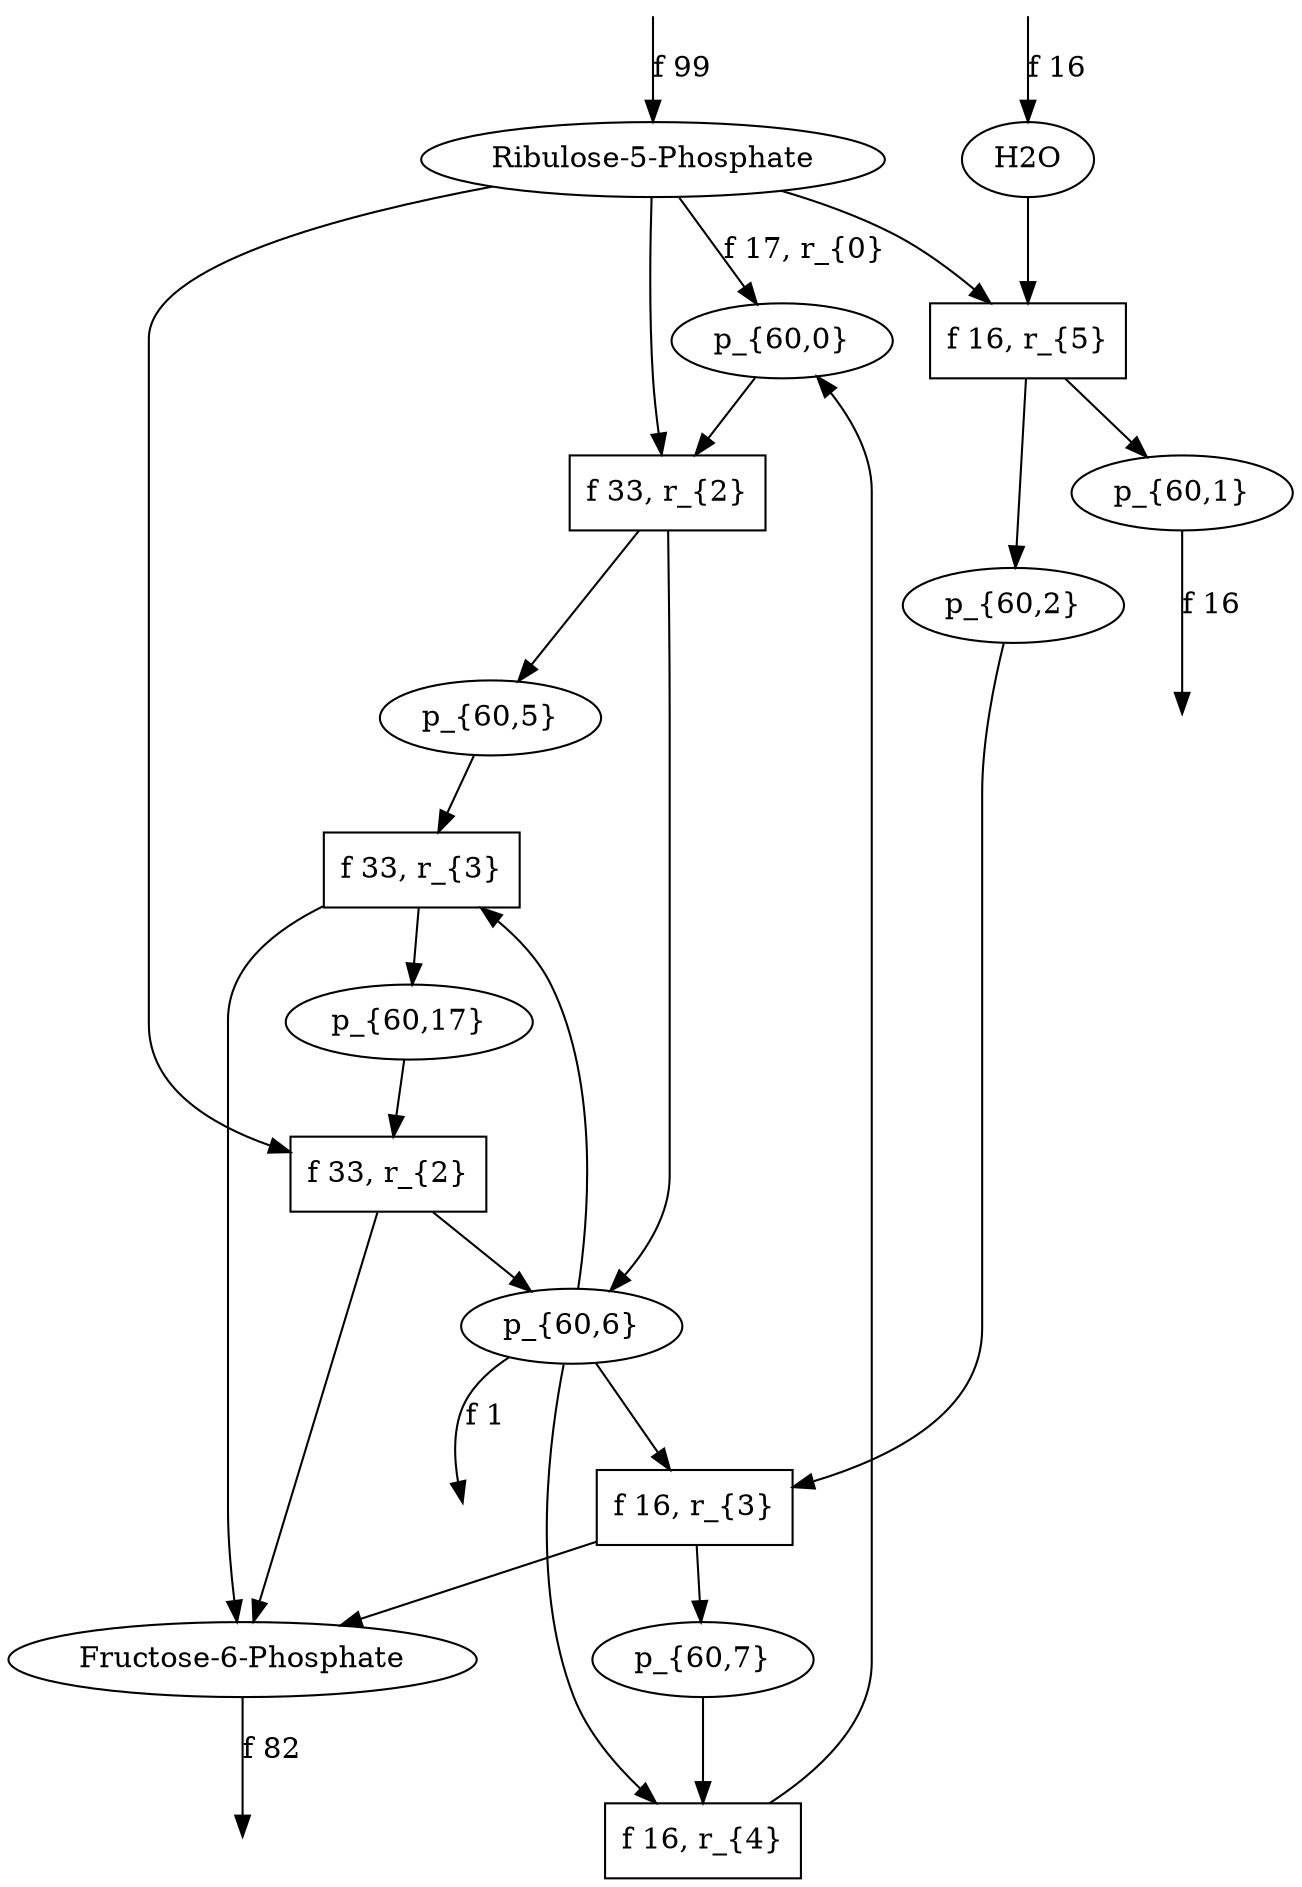 digraph g {
// id = 0, graphName = Ribulose-5-Phosphate
"0-0" [ shape=ellipse label="Ribulose-5-Phosphate" image="out/004_g_0_11311100.svg" ];
// id = 1, graphName = H2O
"1-0" [ shape=ellipse label="H2O" image="out/052_g_1_11311100.svg" ];
// id = 2, graphName = p_{60,0}
"2-0" [ shape=ellipse label="p_{60,0}" image="out/170_g_7062_11311100.svg" ];
// id = 4, graphName = p_{60,1}
"4-0" [ shape=ellipse label="p_{60,1}" image="out/172_g_7064_11311100.svg" ];
// id = 5, graphName = p_{60,2}
"5-0" [ shape=ellipse label="p_{60,2}" image="out/174_g_7065_11311100.svg" ];
// id = 7, graphName = p_{60,3}
// id = 9, graphName = p_{60,4}
// id = 10, graphName = p_{60,5}
"10-0" [ shape=ellipse label="p_{60,5}" image="out/176_g_7071_11311100.svg" ];
// id = 12, graphName = p_{60,6}
"12-0" [ shape=ellipse label="p_{60,6}" image="out/178_g_7075_11311100.svg" ];
// id = 14, graphName = p_{60,7}
"14-0" [ shape=ellipse label="p_{60,7}" image="out/180_g_7078_11311100.svg" ];
// id = 15, graphName = p_{60,8}
// id = 17, graphName = p_{60,9}
// id = 20, graphName = p_{60,10}
// id = 23, graphName = p_{60,11}
// id = 25, graphName = p_{60,12}
// id = 27, graphName = p_{60,13}
// id = 36, graphName = p_{60,14}
// id = 38, graphName = p_{60,15}
// id = 51, graphName = p_{60,16}
// id = 52, graphName = p_{60,17}
"52-0" [ shape=ellipse label="p_{60,17}" image="out/182_g_7177_11311100.svg" ];
// id = 57, graphName = p_{60,18}
// id = 62, graphName = Fructose-6-Phosphate
"62-0" [ shape=ellipse label="Fructose-6-Phosphate" image="out/012_g_2_11311100.svg" ];
// id = 77, graphName = p_{60,19}
// id = 80, graphName = p_{60,20}
// id = 82, graphName = p_{60,21}
// id = 85, graphName = p_{60,22}
// id = 87, graphName = p_{60,23}
// id = 89, graphName = p_{60,24}
// id = 91, graphName = p_{60,25}
// id = 93, graphName = p_{60,26}
// id = 98, graphName = p_{60,27}
// id = 107, graphName = p_{60,28}
// id = 109, graphName = p_{60,29}
// id = 186, graphName = p_{60,30}
// id = 228, graphName = p_{60,31}
// id = 230, graphName = p_{60,32}
// id = 232, graphName = p_{60,33}
// id = 234, graphName = p_{60,34}
// id = 236, graphName = p_{60,35}
// id = 238, graphName = p_{60,36}
// id = 240, graphName = p_{60,37}
// id = 242, graphName = p_{60,38}
// id = 244, graphName = p_{60,39}
// id = 246, graphName = p_{60,40}
// id = 248, graphName = p_{60,41}
// id = 250, graphName = p_{60,42}
// id = 280, graphName = p_{60,43}
// id = 301, graphName = p_{60,44}
// id = 303, graphName = p_{60,45}
// id = 6{ 'Ribulose-5-Phosphate' 'H2O' }, 'Phophohydrolase', { 'p_{60,1}' 'p_{60,2}' }
"6-0" [ shape=box label="f 16, r_{5}" ];
// id = 13{ 'Ribulose-5-Phosphate' 'p_{60,0}' }, 'Transketolase', { 'p_{60,5}' 'p_{60,6}' }
"13-0" [ shape=box label="f 33, r_{2}" ];
// id = 63{ 'p_{60,5}' 'p_{60,6}' }, 'Transaldolase', { 'Fructose-6-Phosphate' 'p_{60,17}' }
"63-0" [ shape=box label="f 33, r_{3}" ];
// id = 68{ 'p_{60,2}' 'p_{60,6}' }, 'Transaldolase', { 'Fructose-6-Phosphate' 'p_{60,7}' }
"68-0" [ shape=box label="f 16, r_{3}" ];
// id = 84{ 'p_{60,6}' 'p_{60,7}' }, 'Aldolase', { 'p_{60,0}' }
"84-0" [ shape=box label="f 16, r_{4}" ];
// id = 159{ 'Ribulose-5-Phosphate' 'p_{60,17}' }, 'Transketolase', { 'Fructose-6-Phosphate' 'p_{60,6}' }
"159-0" [ shape=box label="f 33, r_{2}" ];
// id = 3{ 'Ribulose-5-Phosphate' }, 'Aldose-Ketose <-', { 'p_{60,0}' }
"0-0" -> "2-0" [ label="f 17, r_{0}" ];
// id = 6{ 'Ribulose-5-Phosphate' 'H2O' }, 'Phophohydrolase', { 'p_{60,1}' 'p_{60,2}' }
"0-0" -> "6-0" [ ];
"1-0" -> "6-0" [ ];
"6-0" -> "4-0" [ ];
"6-0" -> "5-0" [ ];
// id = 8{ 'p_{60,2}' }, 'Aldose-Ketose <-', { 'p_{60,3}' }
// id = 11{ 'p_{60,0}' 'p_{60,2}' }, 'Transketolase', { 'p_{60,4}' 'p_{60,5}' }
// id = 13{ 'Ribulose-5-Phosphate' 'p_{60,0}' }, 'Transketolase', { 'p_{60,5}' 'p_{60,6}' }
"0-0" -> "13-0" [ ];
"2-0" -> "13-0" [ ];
"13-0" -> "10-0" [ ];
"13-0" -> "12-0" [ ];
// id = 16{ 'p_{60,0}' 'p_{60,2}' }, 'Transaldolase', { 'p_{60,7}' 'p_{60,8}' }
// id = 18{ 'Ribulose-5-Phosphate' 'p_{60,0}' }, 'Transaldolase', { 'p_{60,8}' 'p_{60,9}' }
// id = 19{ 'H2O' 'p_{60,0}' }, 'Phophohydrolase', { 'p_{60,1}' 'p_{60,3}' }
// id = 21{ 'p_{60,5}' }, 'Aldose-Ketose <-', { 'p_{60,10}' }
// id = 22{ 'p_{60,7}' }, 'Aldose-Ketose <-', { 'p_{60,7}' }
// id = 24{ 'p_{60,8}' }, 'Aldose-Ketose <-', { 'p_{60,11}' }
// id = 26{ 'p_{60,3}' 'p_{60,5}' }, 'Transketolase', { 'p_{60,0}' 'p_{60,12}' }
// id = 28{ 'p_{60,3}' 'p_{60,8}' }, 'Transketolase', { 'p_{60,12}' 'p_{60,13}' }
// id = 29{ 'p_{60,2}' 'p_{60,3}' }, 'Transketolase', { 'p_{60,4}' 'p_{60,12}' }
// id = 30{ 'Ribulose-5-Phosphate' 'p_{60,3}' }, 'Transketolase', { 'p_{60,6}' 'p_{60,12}' }
// id = 31{ 'p_{60,4}' 'p_{60,5}' }, 'Transketolase', { 'p_{60,0}' 'p_{60,2}' }
// id = 32{ 'p_{60,4}' 'p_{60,8}' }, 'Transketolase', { 'p_{60,2}' 'p_{60,13}' }
// id = 33{ 'p_{60,2}' 'p_{60,4}' }, 'Transketolase', { 'p_{60,2}' 'p_{60,4}' }
// id = 34{ 'Ribulose-5-Phosphate' 'p_{60,4}' }, 'Transketolase', { 'p_{60,2}' 'p_{60,6}' }
// id = 35{ 'p_{60,5}' 'p_{60,6}' }, 'Transketolase', { 'Ribulose-5-Phosphate' 'p_{60,0}' }
// id = 37{ 'p_{60,5}' 'p_{60,7}' }, 'Transketolase', { 'p_{60,0}' 'p_{60,14}' }
// id = 39{ 'p_{60,5}' 'p_{60,9}' }, 'Transketolase', { 'p_{60,0}' 'p_{60,15}' }
// id = 40{ 'p_{60,0}' 'p_{60,5}' }, 'Transketolase', { 'p_{60,0}' 'p_{60,5}' }
// id = 41{ 'p_{60,6}' 'p_{60,8}' }, 'Transketolase', { 'Ribulose-5-Phosphate' 'p_{60,13}' }
// id = 42{ 'p_{60,2}' 'p_{60,6}' }, 'Transketolase', { 'Ribulose-5-Phosphate' 'p_{60,4}' }
// id = 43{ 'Ribulose-5-Phosphate' 'p_{60,6}' }, 'Transketolase', { 'Ribulose-5-Phosphate' 'p_{60,6}' }
// id = 44{ 'p_{60,7}' 'p_{60,8}' }, 'Transketolase', { 'p_{60,13}' 'p_{60,14}' }
// id = 45{ 'p_{60,2}' 'p_{60,7}' }, 'Transketolase', { 'p_{60,4}' 'p_{60,14}' }
// id = 46{ 'Ribulose-5-Phosphate' 'p_{60,7}' }, 'Transketolase', { 'p_{60,6}' 'p_{60,14}' }
// id = 47{ 'p_{60,8}' 'p_{60,9}' }, 'Transketolase', { 'p_{60,13}' 'p_{60,15}' }
// id = 48{ 'p_{60,0}' 'p_{60,8}' }, 'Transketolase', { 'p_{60,5}' 'p_{60,13}' }
// id = 49{ 'p_{60,2}' 'p_{60,9}' }, 'Transketolase', { 'p_{60,4}' 'p_{60,15}' }
// id = 50{ 'Ribulose-5-Phosphate' 'p_{60,9}' }, 'Transketolase', { 'p_{60,6}' 'p_{60,15}' }
// id = 53{ 'p_{60,3}' 'p_{60,5}' }, 'Transaldolase', { 'p_{60,16}' 'p_{60,17}' }
// id = 54{ 'p_{60,3}' 'p_{60,8}' }, 'Transaldolase', { 'p_{60,0}' 'p_{60,16}' }
// id = 55{ 'p_{60,2}' 'p_{60,3}' }, 'Transaldolase', { 'p_{60,7}' 'p_{60,16}' }
// id = 56{ 'Ribulose-5-Phosphate' 'p_{60,3}' }, 'Transaldolase', { 'p_{60,9}' 'p_{60,16}' }
// id = 58{ 'p_{60,4}' 'p_{60,5}' }, 'Transaldolase', { 'p_{60,17}' 'p_{60,18}' }
// id = 59{ 'p_{60,4}' 'p_{60,8}' }, 'Transaldolase', { 'p_{60,0}' 'p_{60,18}' }
// id = 60{ 'p_{60,2}' 'p_{60,4}' }, 'Transaldolase', { 'p_{60,7}' 'p_{60,18}' }
// id = 61{ 'Ribulose-5-Phosphate' 'p_{60,4}' }, 'Transaldolase', { 'p_{60,9}' 'p_{60,18}' }
// id = 63{ 'p_{60,5}' 'p_{60,6}' }, 'Transaldolase', { 'Fructose-6-Phosphate' 'p_{60,17}' }
"10-0" -> "63-0" [ ];
"12-0" -> "63-0" [ ];
"63-0" -> "52-0" [ ];
"63-0" -> "62-0" [ ];
// id = 64{ 'p_{60,5}' 'p_{60,7}' }, 'Transaldolase', { 'p_{60,2}' 'p_{60,17}' }
// id = 65{ 'p_{60,5}' 'p_{60,9}' }, 'Transaldolase', { 'Ribulose-5-Phosphate' 'p_{60,17}' }
// id = 66{ 'p_{60,0}' 'p_{60,5}' }, 'Transaldolase', { 'p_{60,8}' 'p_{60,17}' }
// id = 67{ 'p_{60,6}' 'p_{60,8}' }, 'Transaldolase', { 'Fructose-6-Phosphate' 'p_{60,0}' }
// id = 68{ 'p_{60,2}' 'p_{60,6}' }, 'Transaldolase', { 'Fructose-6-Phosphate' 'p_{60,7}' }
"5-0" -> "68-0" [ ];
"12-0" -> "68-0" [ ];
"68-0" -> "14-0" [ ];
"68-0" -> "62-0" [ ];
// id = 69{ 'Ribulose-5-Phosphate' 'p_{60,6}' }, 'Transaldolase', { 'Fructose-6-Phosphate' 'p_{60,9}' }
// id = 70{ 'p_{60,7}' 'p_{60,8}' }, 'Transaldolase', { 'p_{60,0}' 'p_{60,2}' }
// id = 71{ 'p_{60,2}' 'p_{60,7}' }, 'Transaldolase', { 'p_{60,2}' 'p_{60,7}' }
// id = 72{ 'Ribulose-5-Phosphate' 'p_{60,7}' }, 'Transaldolase', { 'p_{60,2}' 'p_{60,9}' }
// id = 73{ 'p_{60,8}' 'p_{60,9}' }, 'Transaldolase', { 'Ribulose-5-Phosphate' 'p_{60,0}' }
// id = 74{ 'p_{60,0}' 'p_{60,8}' }, 'Transaldolase', { 'p_{60,0}' 'p_{60,8}' }
// id = 75{ 'p_{60,2}' 'p_{60,9}' }, 'Transaldolase', { 'Ribulose-5-Phosphate' 'p_{60,7}' }
// id = 76{ 'Ribulose-5-Phosphate' 'p_{60,9}' }, 'Transaldolase', { 'Ribulose-5-Phosphate' 'p_{60,9}' }
// id = 78{ 'p_{60,3}' 'p_{60,7}' }, 'Aldolase', { 'p_{60,19}' }
// id = 79{ 'p_{60,4}' 'p_{60,7}' }, 'Aldolase', { 'p_{60,3}' }
// id = 81{ 'p_{60,2}' 'p_{60,4}' }, 'Aldolase', { 'p_{60,20}' }
// id = 83{ 'Ribulose-5-Phosphate' 'p_{60,4}' }, 'Aldolase', { 'p_{60,21}' }
// id = 84{ 'p_{60,6}' 'p_{60,7}' }, 'Aldolase', { 'p_{60,0}' }
"12-0" -> "84-0" [ ];
"14-0" -> "84-0" [ ];
"84-0" -> "2-0" [ ];
// id = 86{ 'p_{60,2}' 'p_{60,6}' }, 'Aldolase', { 'p_{60,22}' }
// id = 88{ 'Ribulose-5-Phosphate' 'p_{60,6}' }, 'Aldolase', { 'p_{60,23}' }
// id = 90{ 'p_{60,7}' 'p_{60,7}' }, 'Aldolase', { 'p_{60,24}' }
// id = 92{ 'p_{60,2}' 'p_{60,7}' }, 'Aldolase', { 'p_{60,25}' }
// id = 94{ 'Ribulose-5-Phosphate' 'p_{60,7}' }, 'Aldolase', { 'p_{60,26}' }
// id = 95{ 'p_{60,7}' 'p_{60,9}' }, 'Aldolase', { 'p_{60,17}' }
// id = 96{ 'p_{60,0}' 'p_{60,7}' }, 'Aldolase', { 'p_{60,10}' }
// id = 97{ 'p_{60,2}' 'p_{60,9}' }, 'Aldolase', { 'p_{60,26}' }
// id = 99{ 'Ribulose-5-Phosphate' 'p_{60,9}' }, 'Aldolase', { 'p_{60,27}' }
// id = 100{ 'H2O' 'p_{60,5}' }, 'Phophohydrolase', { 'p_{60,1}' 'p_{60,12}' }
// id = 101{ 'H2O' 'p_{60,6}' }, 'Phophohydrolase', { 'p_{60,1}' 'p_{60,4}' }
// id = 102{ 'H2O' 'p_{60,8}' }, 'Phophohydrolase', { 'p_{60,1}' 'p_{60,16}' }
// id = 103{ 'H2O' 'p_{60,9}' }, 'Phophohydrolase', { 'p_{60,1}' 'p_{60,7}' }
// id = 104{ 'p_{60,12}' }, 'Aldose-Ketose <-', { 'p_{60,19}' }
// id = 105{ 'p_{60,14}' }, 'Aldose-Ketose <-', { 'p_{60,24}' }
// id = 106{ 'p_{60,15}' }, 'Aldose-Ketose <-', { 'p_{60,17}' }
// id = 108{ 'p_{60,16}' }, 'Aldose-Ketose <-', { 'p_{60,28}' }
// id = 110{ 'p_{60,18}' }, 'Aldose-Ketose <-', { 'p_{60,29}' }
// id = 111{ 'Fructose-6-Phosphate' }, 'Aldose-Ketose <-', { 'p_{60,13}' }
// id = 112{ 'p_{60,12}' 'p_{60,13}' }, 'Transketolase', { 'p_{60,3}' 'p_{60,8}' }
// id = 113{ 'p_{60,12}' 'p_{60,17}' }, 'Transketolase', { 'Fructose-6-Phosphate' 'p_{60,3}' }
// id = 114{ 'p_{60,12}' 'p_{60,24}' }, 'Transketolase', { 'p_{60,3}' 'p_{60,18}' }
// id = 115{ 'p_{60,7}' 'p_{60,12}' }, 'Transketolase', { 'p_{60,3}' 'p_{60,14}' }
// id = 116{ 'p_{60,9}' 'p_{60,12}' }, 'Transketolase', { 'p_{60,3}' 'p_{60,15}' }
// id = 117{ 'p_{60,0}' 'p_{60,12}' }, 'Transketolase', { 'p_{60,3}' 'p_{60,5}' }
// id = 118{ 'p_{60,3}' 'p_{60,12}' }, 'Transketolase', { 'p_{60,3}' 'p_{60,12}' }
// id = 119{ 'p_{60,4}' 'p_{60,12}' }, 'Transketolase', { 'p_{60,2}' 'p_{60,3}' }
// id = 120{ 'p_{60,6}' 'p_{60,12}' }, 'Transketolase', { 'Ribulose-5-Phosphate' 'p_{60,3}' }
// id = 121{ 'p_{60,13}' 'p_{60,14}' }, 'Transketolase', { 'p_{60,7}' 'p_{60,8}' }
// id = 122{ 'p_{60,13}' 'p_{60,15}' }, 'Transketolase', { 'p_{60,8}' 'p_{60,9}' }
// id = 123{ 'p_{60,13}' 'p_{60,16}' }, 'Transketolase', { 'p_{60,8}' 'p_{60,29}' }
// id = 124{ 'p_{60,13}' 'p_{60,18}' }, 'Transketolase', { 'p_{60,8}' 'p_{60,24}' }
// id = 125{ 'Fructose-6-Phosphate' 'p_{60,13}' }, 'Transketolase', { 'p_{60,8}' 'p_{60,17}' }
// id = 126{ 'p_{60,8}' 'p_{60,13}' }, 'Transketolase', { 'p_{60,8}' 'p_{60,13}' }
// id = 127{ 'p_{60,2}' 'p_{60,13}' }, 'Transketolase', { 'p_{60,4}' 'p_{60,8}' }
// id = 128{ 'p_{60,5}' 'p_{60,13}' }, 'Transketolase', { 'p_{60,0}' 'p_{60,8}' }
// id = 129{ 'Ribulose-5-Phosphate' 'p_{60,13}' }, 'Transketolase', { 'p_{60,6}' 'p_{60,8}' }
// id = 130{ 'p_{60,14}' 'p_{60,17}' }, 'Transketolase', { 'Fructose-6-Phosphate' 'p_{60,7}' }
// id = 131{ 'p_{60,14}' 'p_{60,24}' }, 'Transketolase', { 'p_{60,7}' 'p_{60,18}' }
// id = 132{ 'p_{60,7}' 'p_{60,14}' }, 'Transketolase', { 'p_{60,7}' 'p_{60,14}' }
// id = 133{ 'p_{60,9}' 'p_{60,14}' }, 'Transketolase', { 'p_{60,7}' 'p_{60,15}' }
// id = 134{ 'p_{60,0}' 'p_{60,14}' }, 'Transketolase', { 'p_{60,5}' 'p_{60,7}' }
// id = 135{ 'p_{60,3}' 'p_{60,14}' }, 'Transketolase', { 'p_{60,7}' 'p_{60,12}' }
// id = 136{ 'p_{60,4}' 'p_{60,14}' }, 'Transketolase', { 'p_{60,2}' 'p_{60,7}' }
// id = 137{ 'p_{60,6}' 'p_{60,14}' }, 'Transketolase', { 'Ribulose-5-Phosphate' 'p_{60,7}' }
// id = 138{ 'p_{60,15}' 'p_{60,17}' }, 'Transketolase', { 'Fructose-6-Phosphate' 'p_{60,9}' }
// id = 139{ 'p_{60,15}' 'p_{60,24}' }, 'Transketolase', { 'p_{60,9}' 'p_{60,18}' }
// id = 140{ 'p_{60,7}' 'p_{60,15}' }, 'Transketolase', { 'p_{60,9}' 'p_{60,14}' }
// id = 141{ 'p_{60,9}' 'p_{60,15}' }, 'Transketolase', { 'p_{60,9}' 'p_{60,15}' }
// id = 142{ 'p_{60,0}' 'p_{60,15}' }, 'Transketolase', { 'p_{60,5}' 'p_{60,9}' }
// id = 143{ 'p_{60,3}' 'p_{60,15}' }, 'Transketolase', { 'p_{60,9}' 'p_{60,12}' }
// id = 144{ 'p_{60,4}' 'p_{60,15}' }, 'Transketolase', { 'p_{60,2}' 'p_{60,9}' }
// id = 145{ 'p_{60,6}' 'p_{60,15}' }, 'Transketolase', { 'Ribulose-5-Phosphate' 'p_{60,9}' }
// id = 146{ 'p_{60,16}' 'p_{60,17}' }, 'Transketolase', { 'Fructose-6-Phosphate' 'p_{60,29}' }
// id = 147{ 'p_{60,16}' 'p_{60,24}' }, 'Transketolase', { 'p_{60,18}' 'p_{60,29}' }
// id = 148{ 'p_{60,7}' 'p_{60,16}' }, 'Transketolase', { 'p_{60,14}' 'p_{60,29}' }
// id = 149{ 'p_{60,9}' 'p_{60,16}' }, 'Transketolase', { 'p_{60,15}' 'p_{60,29}' }
// id = 150{ 'p_{60,0}' 'p_{60,16}' }, 'Transketolase', { 'p_{60,5}' 'p_{60,29}' }
// id = 151{ 'p_{60,3}' 'p_{60,16}' }, 'Transketolase', { 'p_{60,12}' 'p_{60,29}' }
// id = 152{ 'p_{60,4}' 'p_{60,16}' }, 'Transketolase', { 'p_{60,2}' 'p_{60,29}' }
// id = 153{ 'p_{60,6}' 'p_{60,16}' }, 'Transketolase', { 'Ribulose-5-Phosphate' 'p_{60,29}' }
// id = 154{ 'p_{60,17}' 'p_{60,18}' }, 'Transketolase', { 'Fructose-6-Phosphate' 'p_{60,24}' }
// id = 155{ 'Fructose-6-Phosphate' 'p_{60,17}' }, 'Transketolase', { 'Fructose-6-Phosphate' 'p_{60,17}' }
// id = 156{ 'p_{60,8}' 'p_{60,17}' }, 'Transketolase', { 'Fructose-6-Phosphate' 'p_{60,13}' }
// id = 157{ 'p_{60,2}' 'p_{60,17}' }, 'Transketolase', { 'Fructose-6-Phosphate' 'p_{60,4}' }
// id = 158{ 'p_{60,5}' 'p_{60,17}' }, 'Transketolase', { 'Fructose-6-Phosphate' 'p_{60,0}' }
// id = 159{ 'Ribulose-5-Phosphate' 'p_{60,17}' }, 'Transketolase', { 'Fructose-6-Phosphate' 'p_{60,6}' }
"0-0" -> "159-0" [ ];
"52-0" -> "159-0" [ ];
"159-0" -> "12-0" [ ];
"159-0" -> "62-0" [ ];
// id = 160{ 'p_{60,18}' 'p_{60,24}' }, 'Transketolase', { 'p_{60,18}' 'p_{60,24}' }
// id = 161{ 'p_{60,7}' 'p_{60,18}' }, 'Transketolase', { 'p_{60,14}' 'p_{60,24}' }
// id = 162{ 'p_{60,9}' 'p_{60,18}' }, 'Transketolase', { 'p_{60,15}' 'p_{60,24}' }
// id = 163{ 'p_{60,0}' 'p_{60,18}' }, 'Transketolase', { 'p_{60,5}' 'p_{60,24}' }
// id = 164{ 'p_{60,3}' 'p_{60,18}' }, 'Transketolase', { 'p_{60,12}' 'p_{60,24}' }
// id = 165{ 'p_{60,4}' 'p_{60,18}' }, 'Transketolase', { 'p_{60,2}' 'p_{60,24}' }
// id = 166{ 'p_{60,6}' 'p_{60,18}' }, 'Transketolase', { 'Ribulose-5-Phosphate' 'p_{60,24}' }
// id = 167{ 'Fructose-6-Phosphate' 'p_{60,24}' }, 'Transketolase', { 'p_{60,17}' 'p_{60,18}' }
// id = 168{ 'p_{60,8}' 'p_{60,24}' }, 'Transketolase', { 'p_{60,13}' 'p_{60,18}' }
// id = 169{ 'p_{60,2}' 'p_{60,24}' }, 'Transketolase', { 'p_{60,4}' 'p_{60,18}' }
// id = 170{ 'p_{60,5}' 'p_{60,24}' }, 'Transketolase', { 'p_{60,0}' 'p_{60,18}' }
// id = 171{ 'Ribulose-5-Phosphate' 'p_{60,24}' }, 'Transketolase', { 'p_{60,6}' 'p_{60,18}' }
// id = 172{ 'Fructose-6-Phosphate' 'p_{60,7}' }, 'Transketolase', { 'p_{60,14}' 'p_{60,17}' }
// id = 173{ 'Fructose-6-Phosphate' 'p_{60,9}' }, 'Transketolase', { 'p_{60,15}' 'p_{60,17}' }
// id = 174{ 'Fructose-6-Phosphate' 'p_{60,0}' }, 'Transketolase', { 'p_{60,5}' 'p_{60,17}' }
// id = 175{ 'Fructose-6-Phosphate' 'p_{60,3}' }, 'Transketolase', { 'p_{60,12}' 'p_{60,17}' }
// id = 176{ 'Fructose-6-Phosphate' 'p_{60,4}' }, 'Transketolase', { 'p_{60,2}' 'p_{60,17}' }
// id = 177{ 'Fructose-6-Phosphate' 'p_{60,6}' }, 'Transketolase', { 'Ribulose-5-Phosphate' 'p_{60,17}' }
// id = 178{ 'p_{60,12}' 'p_{60,17}' }, 'Transaldolase', { 'p_{60,5}' 'p_{60,24}' }
// id = 179{ 'p_{60,12}' 'p_{60,24}' }, 'Transaldolase', { 'p_{60,12}' 'p_{60,24}' }
// id = 180{ 'p_{60,7}' 'p_{60,12}' }, 'Transaldolase', { 'p_{60,2}' 'p_{60,24}' }
// id = 181{ 'p_{60,9}' 'p_{60,12}' }, 'Transaldolase', { 'Ribulose-5-Phosphate' 'p_{60,24}' }
// id = 182{ 'p_{60,0}' 'p_{60,12}' }, 'Transaldolase', { 'p_{60,8}' 'p_{60,24}' }
// id = 183{ 'p_{60,3}' 'p_{60,12}' }, 'Transaldolase', { 'p_{60,16}' 'p_{60,24}' }
// id = 184{ 'p_{60,4}' 'p_{60,12}' }, 'Transaldolase', { 'p_{60,18}' 'p_{60,24}' }
// id = 185{ 'p_{60,6}' 'p_{60,12}' }, 'Transaldolase', { 'Fructose-6-Phosphate' 'p_{60,24}' }
// id = 187{ 'p_{60,14}' 'p_{60,17}' }, 'Transaldolase', { 'p_{60,5}' 'p_{60,30}' }
// id = 188{ 'p_{60,14}' 'p_{60,24}' }, 'Transaldolase', { 'p_{60,12}' 'p_{60,30}' }
// id = 189{ 'p_{60,7}' 'p_{60,14}' }, 'Transaldolase', { 'p_{60,2}' 'p_{60,30}' }
// id = 190{ 'p_{60,9}' 'p_{60,14}' }, 'Transaldolase', { 'Ribulose-5-Phosphate' 'p_{60,30}' }
// id = 191{ 'p_{60,0}' 'p_{60,14}' }, 'Transaldolase', { 'p_{60,8}' 'p_{60,30}' }
// id = 192{ 'p_{60,3}' 'p_{60,14}' }, 'Transaldolase', { 'p_{60,16}' 'p_{60,30}' }
// id = 193{ 'p_{60,4}' 'p_{60,14}' }, 'Transaldolase', { 'p_{60,18}' 'p_{60,30}' }
// id = 194{ 'p_{60,6}' 'p_{60,14}' }, 'Transaldolase', { 'Fructose-6-Phosphate' 'p_{60,30}' }
// id = 195{ 'p_{60,16}' 'p_{60,17}' }, 'Transaldolase', { 'p_{60,3}' 'p_{60,5}' }
// id = 196{ 'p_{60,16}' 'p_{60,24}' }, 'Transaldolase', { 'p_{60,3}' 'p_{60,12}' }
// id = 197{ 'p_{60,7}' 'p_{60,16}' }, 'Transaldolase', { 'p_{60,2}' 'p_{60,3}' }
// id = 198{ 'p_{60,9}' 'p_{60,16}' }, 'Transaldolase', { 'Ribulose-5-Phosphate' 'p_{60,3}' }
// id = 199{ 'p_{60,0}' 'p_{60,16}' }, 'Transaldolase', { 'p_{60,3}' 'p_{60,8}' }
// id = 200{ 'p_{60,3}' 'p_{60,16}' }, 'Transaldolase', { 'p_{60,3}' 'p_{60,16}' }
// id = 201{ 'p_{60,4}' 'p_{60,16}' }, 'Transaldolase', { 'p_{60,3}' 'p_{60,18}' }
// id = 202{ 'p_{60,6}' 'p_{60,16}' }, 'Transaldolase', { 'Fructose-6-Phosphate' 'p_{60,3}' }
// id = 203{ 'p_{60,17}' 'p_{60,18}' }, 'Transaldolase', { 'p_{60,4}' 'p_{60,5}' }
// id = 204{ 'Fructose-6-Phosphate' 'p_{60,17}' }, 'Transaldolase', { 'p_{60,5}' 'p_{60,6}' }
// id = 205{ 'p_{60,8}' 'p_{60,17}' }, 'Transaldolase', { 'p_{60,0}' 'p_{60,5}' }
// id = 206{ 'p_{60,2}' 'p_{60,17}' }, 'Transaldolase', { 'p_{60,5}' 'p_{60,7}' }
// id = 207{ 'p_{60,5}' 'p_{60,17}' }, 'Transaldolase', { 'p_{60,5}' 'p_{60,17}' }
// id = 208{ 'Ribulose-5-Phosphate' 'p_{60,17}' }, 'Transaldolase', { 'p_{60,5}' 'p_{60,9}' }
// id = 209{ 'p_{60,18}' 'p_{60,24}' }, 'Transaldolase', { 'p_{60,4}' 'p_{60,12}' }
// id = 210{ 'p_{60,7}' 'p_{60,18}' }, 'Transaldolase', { 'p_{60,2}' 'p_{60,4}' }
// id = 211{ 'p_{60,9}' 'p_{60,18}' }, 'Transaldolase', { 'Ribulose-5-Phosphate' 'p_{60,4}' }
// id = 212{ 'p_{60,0}' 'p_{60,18}' }, 'Transaldolase', { 'p_{60,4}' 'p_{60,8}' }
// id = 213{ 'p_{60,3}' 'p_{60,18}' }, 'Transaldolase', { 'p_{60,4}' 'p_{60,16}' }
// id = 214{ 'p_{60,4}' 'p_{60,18}' }, 'Transaldolase', { 'p_{60,4}' 'p_{60,18}' }
// id = 215{ 'p_{60,6}' 'p_{60,18}' }, 'Transaldolase', { 'Fructose-6-Phosphate' 'p_{60,4}' }
// id = 216{ 'Fructose-6-Phosphate' 'p_{60,24}' }, 'Transaldolase', { 'p_{60,6}' 'p_{60,12}' }
// id = 217{ 'p_{60,8}' 'p_{60,24}' }, 'Transaldolase', { 'p_{60,0}' 'p_{60,12}' }
// id = 218{ 'p_{60,2}' 'p_{60,24}' }, 'Transaldolase', { 'p_{60,7}' 'p_{60,12}' }
// id = 219{ 'p_{60,5}' 'p_{60,24}' }, 'Transaldolase', { 'p_{60,12}' 'p_{60,17}' }
// id = 220{ 'Ribulose-5-Phosphate' 'p_{60,24}' }, 'Transaldolase', { 'p_{60,9}' 'p_{60,12}' }
// id = 221{ 'Fructose-6-Phosphate' 'p_{60,7}' }, 'Transaldolase', { 'p_{60,2}' 'p_{60,6}' }
// id = 222{ 'Fructose-6-Phosphate' 'p_{60,9}' }, 'Transaldolase', { 'Ribulose-5-Phosphate' 'p_{60,6}' }
// id = 223{ 'Fructose-6-Phosphate' 'p_{60,0}' }, 'Transaldolase', { 'p_{60,6}' 'p_{60,8}' }
// id = 224{ 'Fructose-6-Phosphate' 'p_{60,3}' }, 'Transaldolase', { 'p_{60,6}' 'p_{60,16}' }
// id = 225{ 'Fructose-6-Phosphate' 'p_{60,4}' }, 'Transaldolase', { 'p_{60,6}' 'p_{60,18}' }
// id = 226{ 'Fructose-6-Phosphate' 'p_{60,6}' }, 'Transaldolase', { 'Fructose-6-Phosphate' 'p_{60,6}' }
// id = 227{ 'p_{60,7}' 'p_{60,13}' }, 'Aldolase', { 'p_{60,11}' }
// id = 229{ 'p_{60,14}' 'p_{60,17}' }, 'Aldolase', { 'p_{60,31}' }
// id = 231{ 'p_{60,14}' 'p_{60,24}' }, 'Aldolase', { 'p_{60,32}' }
// id = 233{ 'p_{60,7}' 'p_{60,14}' }, 'Aldolase', { 'p_{60,33}' }
// id = 235{ 'p_{60,9}' 'p_{60,14}' }, 'Aldolase', { 'p_{60,34}' }
// id = 237{ 'p_{60,4}' 'p_{60,14}' }, 'Aldolase', { 'p_{60,35}' }
// id = 239{ 'p_{60,6}' 'p_{60,14}' }, 'Aldolase', { 'p_{60,36}' }
// id = 241{ 'p_{60,15}' 'p_{60,17}' }, 'Aldolase', { 'p_{60,37}' }
// id = 243{ 'p_{60,15}' 'p_{60,24}' }, 'Aldolase', { 'p_{60,38}' }
// id = 245{ 'p_{60,7}' 'p_{60,15}' }, 'Aldolase', { 'p_{60,39}' }
// id = 247{ 'p_{60,9}' 'p_{60,15}' }, 'Aldolase', { 'p_{60,40}' }
// id = 249{ 'p_{60,4}' 'p_{60,15}' }, 'Aldolase', { 'p_{60,41}' }
// id = 251{ 'p_{60,6}' 'p_{60,15}' }, 'Aldolase', { 'p_{60,42}' }
// id = 252{ 'p_{60,7}' 'p_{60,17}' }, 'Aldolase', { 'p_{60,13}' }
// id = 253{ 'p_{60,7}' 'p_{60,18}' }, 'Aldolase', { 'p_{60,20}' }
// id = 254{ 'p_{60,9}' 'p_{60,18}' }, 'Aldolase', { 'p_{60,21}' }
// id = 255{ 'p_{60,7}' 'p_{60,24}' }, 'Aldolase', { 'p_{60,29}' }
// id = 256{ 'Fructose-6-Phosphate' 'p_{60,7}' }, 'Aldolase', { 'p_{60,22}' }
// id = 257{ 'Fructose-6-Phosphate' 'p_{60,9}' }, 'Aldolase', { 'p_{60,23}' }
// id = 258{ 'H2O' 'p_{60,10}' }, 'Phophohydrolase', { 'p_{60,1}' 'p_{60,19}' }
// id = 259{ 'H2O' 'p_{60,11}' }, 'Phophohydrolase', { 'p_{60,1}' 'p_{60,28}' }
// id = 260{ 'H2O' 'p_{60,13}' }, 'Phophohydrolase', { 'p_{60,1}' 'p_{60,29}' }
// id = 261{ 'H2O' 'p_{60,15}' }, 'Phophohydrolase', { 'p_{60,1}' 'p_{60,14}' }
// id = 262{ 'H2O' 'p_{60,17}' }, 'Phophohydrolase', { 'p_{60,1}' 'p_{60,24}' }
// id = 263{ 'H2O' 'p_{60,21}' }, 'Phophohydrolase', { 'p_{60,1}' 'p_{60,20}' }
// id = 264{ 'H2O' 'p_{60,22}' }, 'Phophohydrolase', { 'p_{60,1}' 'p_{60,20}' }
// id = 265{ 'H2O' 'p_{60,23}' }, 'Phophohydrolase', { 'p_{60,1}' 'p_{60,22}' }
// id = 266{ 'H2O' 'p_{60,23}' }, 'Phophohydrolase', { 'p_{60,1}' 'p_{60,21}' }
// id = 267{ 'H2O' 'p_{60,26}' }, 'Phophohydrolase', { 'p_{60,1}' 'p_{60,25}' }
// id = 268{ 'H2O' 'p_{60,27}' }, 'Phophohydrolase', { 'p_{60,1}' 'p_{60,26}' }
// id = 269{ 'H2O' 'Fructose-6-Phosphate' }, 'Phophohydrolase', { 'p_{60,1}' 'p_{60,18}' }
// id = 270{ 'p_{60,14}' 'p_{60,29}' }, 'Transketolase', { 'p_{60,7}' 'p_{60,16}' }
// id = 271{ 'p_{60,15}' 'p_{60,29}' }, 'Transketolase', { 'p_{60,9}' 'p_{60,16}' }
// id = 272{ 'p_{60,16}' 'p_{60,29}' }, 'Transketolase', { 'p_{60,16}' 'p_{60,29}' }
// id = 273{ 'p_{60,18}' 'p_{60,29}' }, 'Transketolase', { 'p_{60,16}' 'p_{60,24}' }
// id = 274{ 'p_{60,2}' 'p_{60,29}' }, 'Transketolase', { 'p_{60,4}' 'p_{60,16}' }
// id = 275{ 'p_{60,5}' 'p_{60,29}' }, 'Transketolase', { 'p_{60,0}' 'p_{60,16}' }
// id = 276{ 'p_{60,8}' 'p_{60,29}' }, 'Transketolase', { 'p_{60,13}' 'p_{60,16}' }
// id = 277{ 'p_{60,12}' 'p_{60,29}' }, 'Transketolase', { 'p_{60,3}' 'p_{60,16}' }
// id = 278{ 'Fructose-6-Phosphate' 'p_{60,29}' }, 'Transketolase', { 'p_{60,16}' 'p_{60,17}' }
// id = 279{ 'Ribulose-5-Phosphate' 'p_{60,29}' }, 'Transketolase', { 'p_{60,6}' 'p_{60,16}' }
// id = 281{ 'p_{60,14}' 'p_{60,30}' }, 'Transketolase', { 'p_{60,7}' 'p_{60,43}' }
// id = 282{ 'p_{60,15}' 'p_{60,30}' }, 'Transketolase', { 'p_{60,9}' 'p_{60,43}' }
// id = 283{ 'p_{60,16}' 'p_{60,30}' }, 'Transketolase', { 'p_{60,29}' 'p_{60,43}' }
// id = 284{ 'p_{60,18}' 'p_{60,30}' }, 'Transketolase', { 'p_{60,24}' 'p_{60,43}' }
// id = 285{ 'p_{60,2}' 'p_{60,30}' }, 'Transketolase', { 'p_{60,4}' 'p_{60,43}' }
// id = 286{ 'p_{60,5}' 'p_{60,30}' }, 'Transketolase', { 'p_{60,0}' 'p_{60,43}' }
// id = 287{ 'p_{60,8}' 'p_{60,30}' }, 'Transketolase', { 'p_{60,13}' 'p_{60,43}' }
// id = 288{ 'p_{60,12}' 'p_{60,30}' }, 'Transketolase', { 'p_{60,3}' 'p_{60,43}' }
// id = 289{ 'Fructose-6-Phosphate' 'p_{60,30}' }, 'Transketolase', { 'p_{60,17}' 'p_{60,43}' }
// id = 290{ 'Ribulose-5-Phosphate' 'p_{60,30}' }, 'Transketolase', { 'p_{60,6}' 'p_{60,43}' }
// id = 291{ 'p_{60,14}' 'p_{60,30}' }, 'Transaldolase', { 'p_{60,14}' 'p_{60,30}' }
// id = 292{ 'p_{60,16}' 'p_{60,30}' }, 'Transaldolase', { 'p_{60,3}' 'p_{60,14}' }
// id = 293{ 'p_{60,18}' 'p_{60,30}' }, 'Transaldolase', { 'p_{60,4}' 'p_{60,14}' }
// id = 294{ 'p_{60,2}' 'p_{60,30}' }, 'Transaldolase', { 'p_{60,7}' 'p_{60,14}' }
// id = 295{ 'p_{60,5}' 'p_{60,30}' }, 'Transaldolase', { 'p_{60,14}' 'p_{60,17}' }
// id = 296{ 'p_{60,8}' 'p_{60,30}' }, 'Transaldolase', { 'p_{60,0}' 'p_{60,14}' }
// id = 297{ 'p_{60,12}' 'p_{60,30}' }, 'Transaldolase', { 'p_{60,14}' 'p_{60,24}' }
// id = 298{ 'Fructose-6-Phosphate' 'p_{60,30}' }, 'Transaldolase', { 'p_{60,6}' 'p_{60,14}' }
// id = 299{ 'Ribulose-5-Phosphate' 'p_{60,30}' }, 'Transaldolase', { 'p_{60,9}' 'p_{60,14}' }
// id = 300{ 'p_{60,7}' 'p_{60,29}' }, 'Aldolase', { 'p_{60,28}' }
// id = 302{ 'p_{60,14}' 'p_{60,30}' }, 'Aldolase', { 'p_{60,44}' }
// id = 304{ 'p_{60,15}' 'p_{60,30}' }, 'Aldolase', { 'p_{60,45}' }
// id = 305{ 'p_{60,18}' 'p_{60,30}' }, 'Aldolase', { 'p_{60,35}' }
// id = 306{ 'p_{60,2}' 'p_{60,30}' }, 'Aldolase', { 'p_{60,33}' }
// id = 307{ 'p_{60,5}' 'p_{60,30}' }, 'Aldolase', { 'p_{60,31}' }
// id = 308{ 'p_{60,7}' 'p_{60,30}' }, 'Aldolase', { 'p_{60,4}' }
// id = 309{ 'p_{60,12}' 'p_{60,30}' }, 'Aldolase', { 'p_{60,32}' }
// id = 310{ 'Fructose-6-Phosphate' 'p_{60,30}' }, 'Aldolase', { 'p_{60,36}' }
// id = 311{ 'Ribulose-5-Phosphate' 'p_{60,30}' }, 'Aldolase', { 'p_{60,34}' }
// id = 312{ 'H2O' 'p_{60,31}' }, 'Phophohydrolase', { 'p_{60,1}' 'p_{60,32}' }
// id = 313{ 'H2O' 'p_{60,34}' }, 'Phophohydrolase', { 'p_{60,1}' 'p_{60,33}' }
// id = 314{ 'H2O' 'p_{60,36}' }, 'Phophohydrolase', { 'p_{60,1}' 'p_{60,35}' }
// id = 315{ 'H2O' 'p_{60,37}' }, 'Phophohydrolase', { 'p_{60,1}' 'p_{60,38}' }
// id = 316{ 'H2O' 'p_{60,37}' }, 'Phophohydrolase', { 'p_{60,1}' 'p_{60,31}' }
// id = 317{ 'H2O' 'p_{60,38}' }, 'Phophohydrolase', { 'p_{60,1}' 'p_{60,32}' }
// id = 318{ 'H2O' 'p_{60,39}' }, 'Phophohydrolase', { 'p_{60,1}' 'p_{60,33}' }
// id = 319{ 'H2O' 'p_{60,40}' }, 'Phophohydrolase', { 'p_{60,1}' 'p_{60,39}' }
// id = 320{ 'H2O' 'p_{60,40}' }, 'Phophohydrolase', { 'p_{60,1}' 'p_{60,34}' }
// id = 321{ 'H2O' 'p_{60,41}' }, 'Phophohydrolase', { 'p_{60,1}' 'p_{60,35}' }
// id = 322{ 'H2O' 'p_{60,42}' }, 'Phophohydrolase', { 'p_{60,1}' 'p_{60,41}' }
// id = 323{ 'H2O' 'p_{60,42}' }, 'Phophohydrolase', { 'p_{60,1}' 'p_{60,36}' }
// id = 324{ 'p_{60,43}' }, 'Aldose-Ketose <-', { 'p_{60,4}' }
// id = 325{ 'p_{60,3}' 'p_{60,43}' }, 'Transketolase', { 'p_{60,12}' 'p_{60,30}' }
// id = 326{ 'p_{60,4}' 'p_{60,43}' }, 'Transketolase', { 'p_{60,2}' 'p_{60,30}' }
// id = 327{ 'p_{60,6}' 'p_{60,43}' }, 'Transketolase', { 'Ribulose-5-Phosphate' 'p_{60,30}' }
// id = 328{ 'p_{60,7}' 'p_{60,43}' }, 'Transketolase', { 'p_{60,14}' 'p_{60,30}' }
// id = 329{ 'p_{60,9}' 'p_{60,43}' }, 'Transketolase', { 'p_{60,15}' 'p_{60,30}' }
// id = 330{ 'p_{60,13}' 'p_{60,43}' }, 'Transketolase', { 'p_{60,8}' 'p_{60,30}' }
// id = 331{ 'p_{60,17}' 'p_{60,43}' }, 'Transketolase', { 'Fructose-6-Phosphate' 'p_{60,30}' }
// id = 332{ 'p_{60,24}' 'p_{60,43}' }, 'Transketolase', { 'p_{60,18}' 'p_{60,30}' }
// id = 333{ 'p_{60,29}' 'p_{60,43}' }, 'Transketolase', { 'p_{60,16}' 'p_{60,30}' }
// id = 334{ 'p_{60,30}' 'p_{60,43}' }, 'Transketolase', { 'p_{60,30}' 'p_{60,43}' }
// id = 335{ 'p_{60,0}' 'p_{60,43}' }, 'Transketolase', { 'p_{60,5}' 'p_{60,30}' }
// id = 336{ 'p_{60,3}' 'p_{60,43}' }, 'Aldolase', { 'p_{60,16}' }
// id = 337{ 'p_{60,4}' 'p_{60,43}' }, 'Aldolase', { 'p_{60,18}' }
// id = 338{ 'p_{60,6}' 'p_{60,43}' }, 'Aldolase', { 'Fructose-6-Phosphate' }
// id = 339{ 'p_{60,7}' 'p_{60,43}' }, 'Aldolase', { 'p_{60,2}' }
// id = 340{ 'p_{60,9}' 'p_{60,43}' }, 'Aldolase', { 'Ribulose-5-Phosphate' }
// id = 341{ 'p_{60,17}' 'p_{60,43}' }, 'Aldolase', { 'p_{60,5}' }
// id = 342{ 'p_{60,24}' 'p_{60,43}' }, 'Aldolase', { 'p_{60,12}' }
// id = 343{ 'p_{60,30}' 'p_{60,43}' }, 'Aldolase', { 'p_{60,14}' }
// id = 344{ 'p_{60,0}' 'p_{60,43}' }, 'Aldolase', { 'p_{60,8}' }
// id = 345{ 'H2O' 'p_{60,45}' }, 'Phophohydrolase', { 'p_{60,1}' 'p_{60,44}' }
// inFlow/outFlow, id = 0-0, graphName = Ribulose-5-Phosphate, inFlow = 99, outFlow = 0
"0-0-IOFlow" [ shape=point style=invis label="" ];
"0-0-IOFlow" -> "0-0" [ label="f 99" ];
// inFlow/outFlow, id = 1-0, graphName = H2O, inFlow = 16, outFlow = 0
"1-0-IOFlow" [ shape=point style=invis label="" ];
"1-0-IOFlow" -> "1-0" [ label="f 16" ];
// inFlow/outFlow, id = 4-0, graphName = p_{60,1}, inFlow = 0, outFlow = 16
"4-0-IOFlow" [ shape=point style=invis label="" ];
"4-0" -> "4-0-IOFlow" [ label="f 16" ];
// inFlow/outFlow, id = 12-0, graphName = p_{60,6}, inFlow = 0, outFlow = 1
"12-0-IOFlow" [ shape=point style=invis label="" ];
"12-0" -> "12-0-IOFlow" [ label="f 1" ];
// inFlow/outFlow, id = 62-0, graphName = Fructose-6-Phosphate, inFlow = 0, outFlow = 82
"62-0-IOFlow" [ shape=point style=invis label="" ];
"62-0" -> "62-0-IOFlow" [ label="f 82" ];
}
